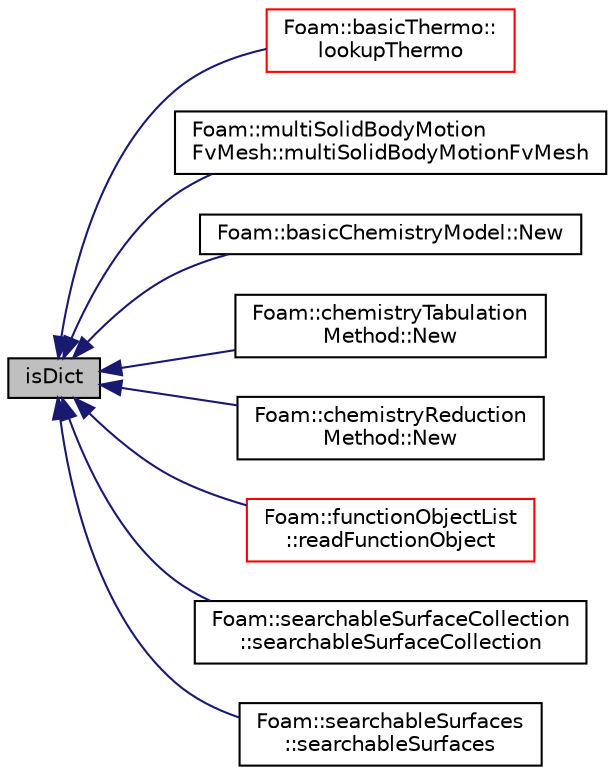 digraph "isDict"
{
  bgcolor="transparent";
  edge [fontname="Helvetica",fontsize="10",labelfontname="Helvetica",labelfontsize="10"];
  node [fontname="Helvetica",fontsize="10",shape=record];
  rankdir="LR";
  Node23632 [label="isDict",height=0.2,width=0.4,color="black", fillcolor="grey75", style="filled", fontcolor="black"];
  Node23632 -> Node23633 [dir="back",color="midnightblue",fontsize="10",style="solid",fontname="Helvetica"];
  Node23633 [label="Foam::basicThermo::\llookupThermo",height=0.2,width=0.4,color="red",URL="$a30993.html#a5e08ffb0c5604498e79b10e504b3fb67",tooltip="Generic lookup for each of the related thermodynamics packages. "];
  Node23632 -> Node23646 [dir="back",color="midnightblue",fontsize="10",style="solid",fontname="Helvetica"];
  Node23646 [label="Foam::multiSolidBodyMotion\lFvMesh::multiSolidBodyMotionFvMesh",height=0.2,width=0.4,color="black",URL="$a22113.html#a51e921d3df17b3742d31ef77f0732942",tooltip="Construct from IOobject. "];
  Node23632 -> Node23647 [dir="back",color="midnightblue",fontsize="10",style="solid",fontname="Helvetica"];
  Node23647 [label="Foam::basicChemistryModel::New",height=0.2,width=0.4,color="black",URL="$a31049.html#a7b47993ce45ac28d33333fdf3a49b21f"];
  Node23632 -> Node23648 [dir="back",color="midnightblue",fontsize="10",style="solid",fontname="Helvetica"];
  Node23648 [label="Foam::chemistryTabulation\lMethod::New",height=0.2,width=0.4,color="black",URL="$a31113.html#aca13b40b8f79fc509a9e2e0df5ad043c"];
  Node23632 -> Node23649 [dir="back",color="midnightblue",fontsize="10",style="solid",fontname="Helvetica"];
  Node23649 [label="Foam::chemistryReduction\lMethod::New",height=0.2,width=0.4,color="black",URL="$a31069.html#a5de82d36230bbf4c0031a57aaaf1131a"];
  Node23632 -> Node23650 [dir="back",color="midnightblue",fontsize="10",style="solid",fontname="Helvetica"];
  Node23650 [label="Foam::functionObjectList\l::readFunctionObject",height=0.2,width=0.4,color="red",URL="$a27221.html#a1fc9b8c93a4581ff76b01b3f13a7ff81",tooltip="Read the specified functionObject configuration dictionary parsing. "];
  Node23632 -> Node23655 [dir="back",color="midnightblue",fontsize="10",style="solid",fontname="Helvetica"];
  Node23655 [label="Foam::searchableSurfaceCollection\l::searchableSurfaceCollection",height=0.2,width=0.4,color="black",URL="$a26377.html#aaa6357e10010d757fe8977007422e87f",tooltip="Construct from dictionary (used by searchableSurface) "];
  Node23632 -> Node23656 [dir="back",color="midnightblue",fontsize="10",style="solid",fontname="Helvetica"];
  Node23656 [label="Foam::searchableSurfaces\l::searchableSurfaces",height=0.2,width=0.4,color="black",URL="$a26381.html#a728d2d5193c640e1884f841fccc9c21f",tooltip="Construct from dictionary and whether to construct names always. "];
}
